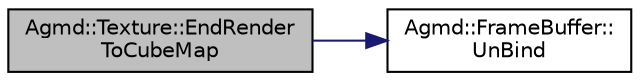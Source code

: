 digraph "Agmd::Texture::EndRenderToCubeMap"
{
  edge [fontname="Helvetica",fontsize="10",labelfontname="Helvetica",labelfontsize="10"];
  node [fontname="Helvetica",fontsize="10",shape=record];
  rankdir="LR";
  Node1 [label="Agmd::Texture::EndRender\lToCubeMap",height=0.2,width=0.4,color="black", fillcolor="grey75", style="filled" fontcolor="black"];
  Node1 -> Node2 [color="midnightblue",fontsize="10",style="solid",fontname="Helvetica"];
  Node2 [label="Agmd::FrameBuffer::\lUnBind",height=0.2,width=0.4,color="black", fillcolor="white", style="filled",URL="$class_agmd_1_1_frame_buffer.html#a8e656e8cdc0a35da9ef7ce8cfc162b25"];
}
